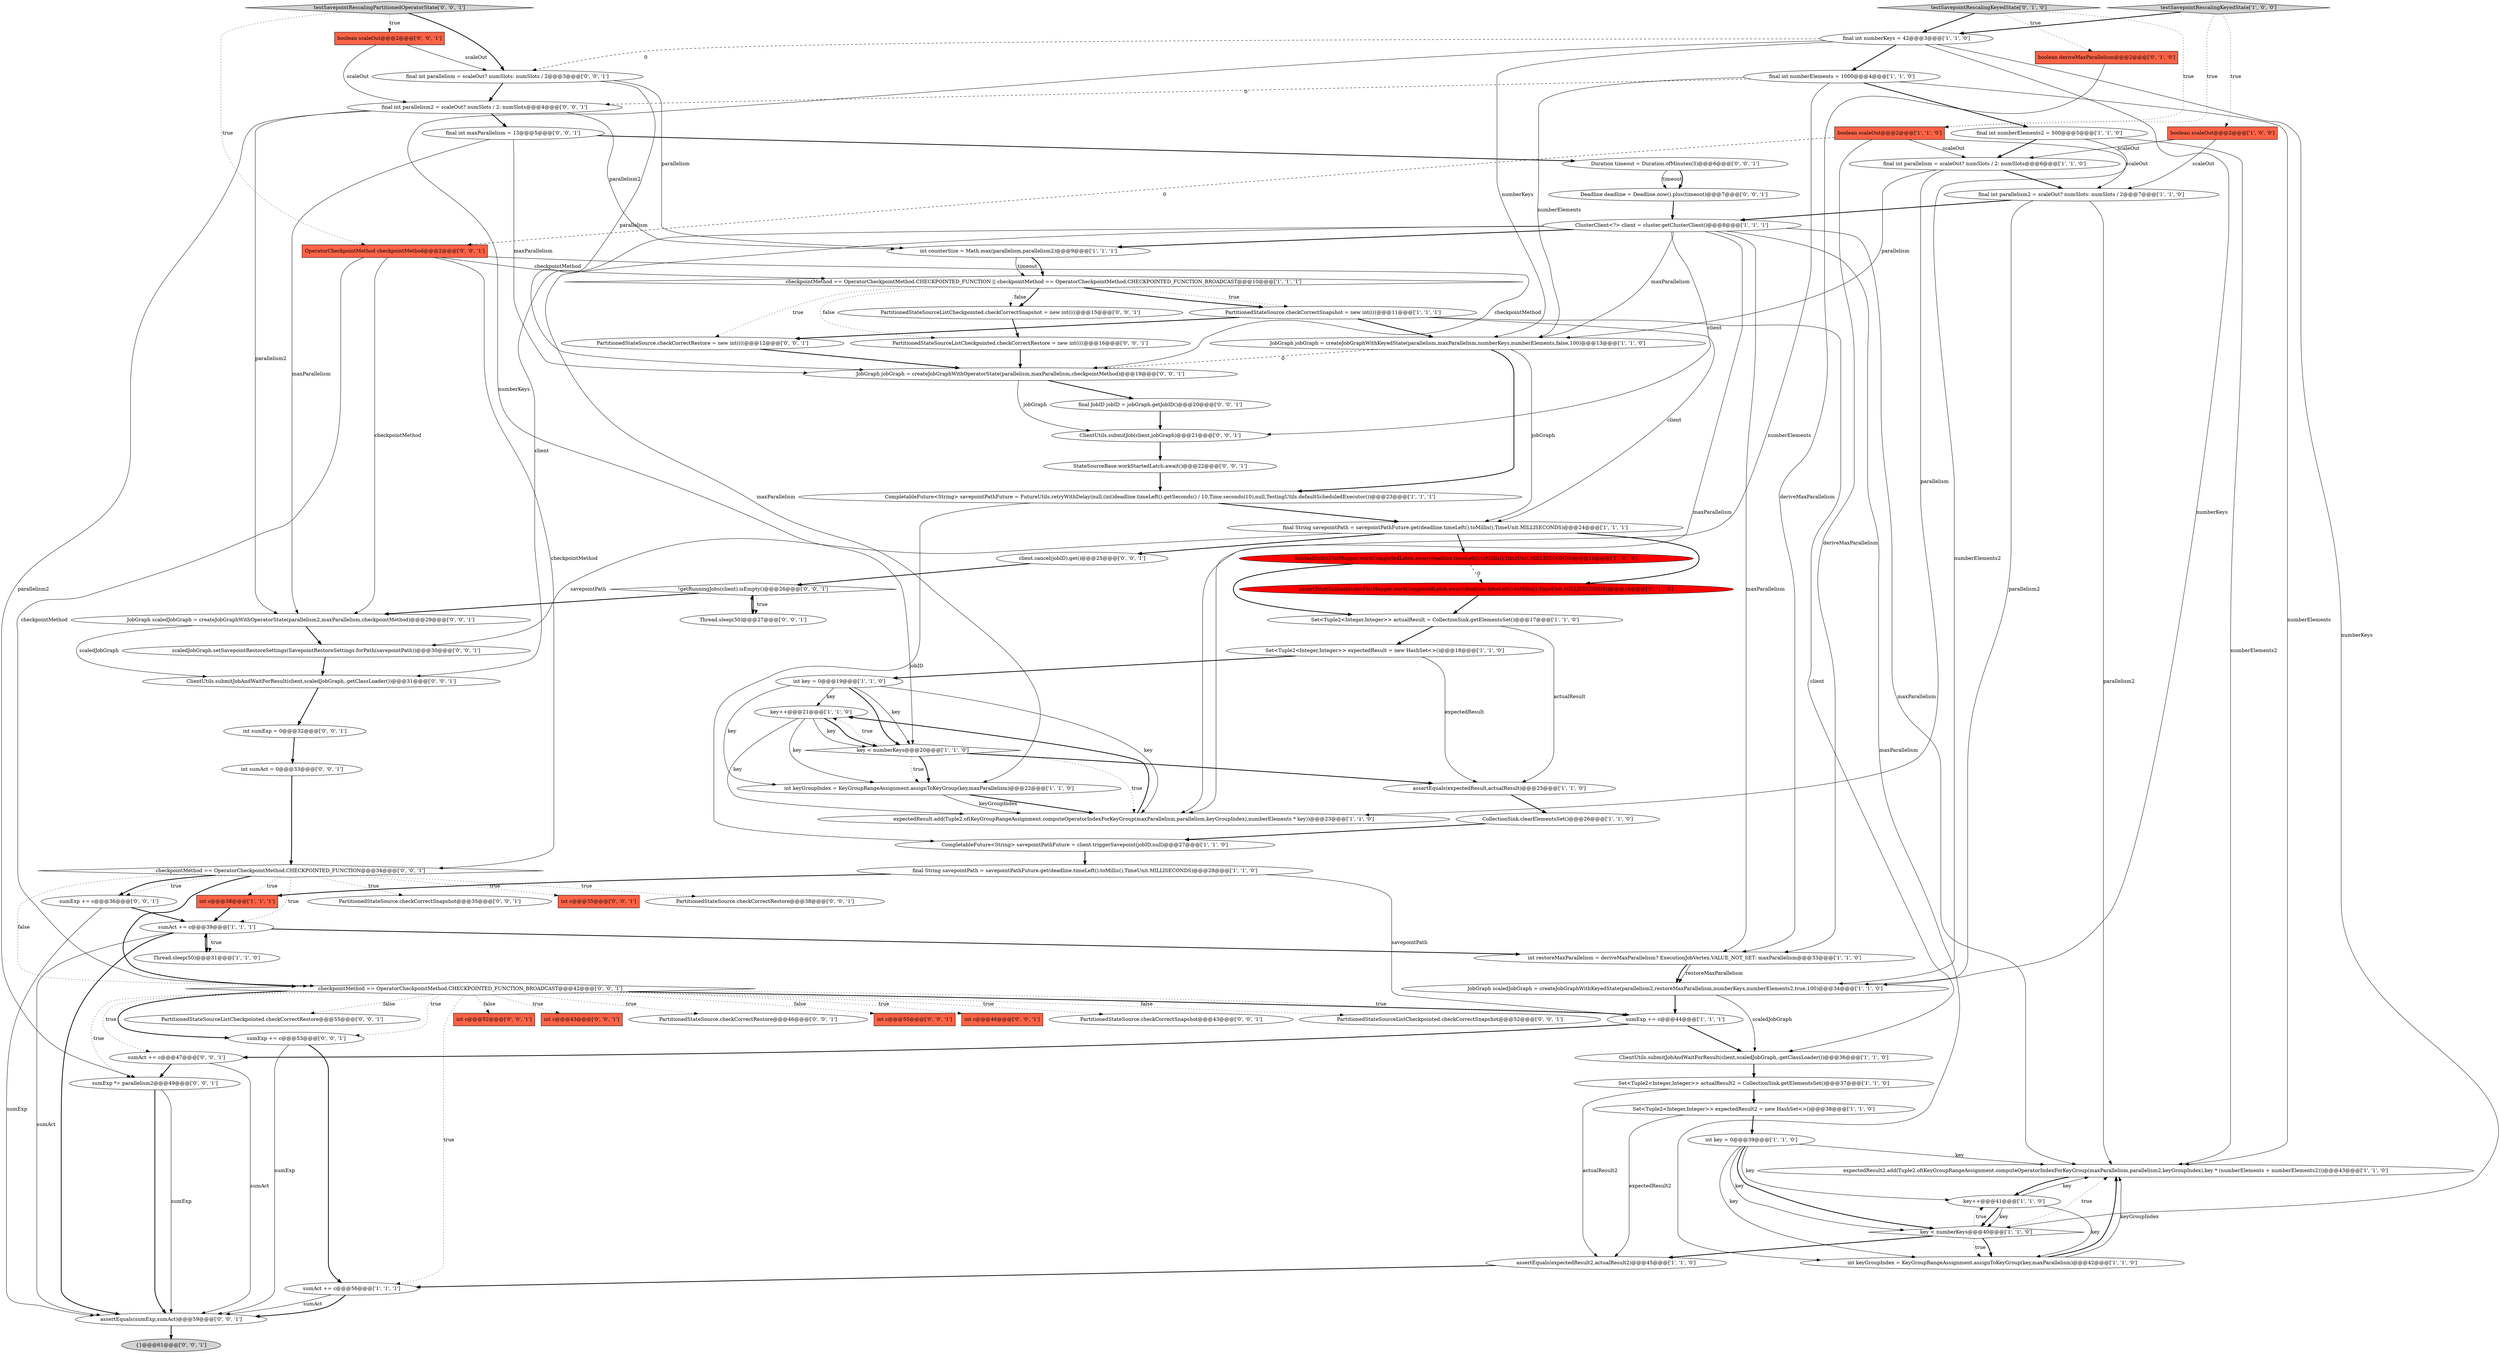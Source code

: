 digraph {
4 [style = filled, label = "Set<Tuple2<Integer,Integer>> expectedResult = new HashSet<>()@@@18@@@['1', '1', '0']", fillcolor = white, shape = ellipse image = "AAA0AAABBB1BBB"];
13 [style = filled, label = "int key = 0@@@39@@@['1', '1', '0']", fillcolor = white, shape = ellipse image = "AAA0AAABBB1BBB"];
7 [style = filled, label = "PartitionedStateSource.checkCorrectSnapshot = new int((((@@@11@@@['1', '1', '1']", fillcolor = white, shape = ellipse image = "AAA0AAABBB1BBB"];
63 [style = filled, label = "sumExp += c@@@36@@@['0', '0', '1']", fillcolor = white, shape = ellipse image = "AAA0AAABBB3BBB"];
72 [style = filled, label = "final JobID jobID = jobGraph.getJobID()@@@20@@@['0', '0', '1']", fillcolor = white, shape = ellipse image = "AAA0AAABBB3BBB"];
87 [style = filled, label = "sumExp *= parallelism2@@@49@@@['0', '0', '1']", fillcolor = white, shape = ellipse image = "AAA0AAABBB3BBB"];
50 [style = filled, label = "int c@@@52@@@['0', '0', '1']", fillcolor = tomato, shape = box image = "AAA0AAABBB3BBB"];
74 [style = filled, label = "PartitionedStateSource.checkCorrectSnapshot@@@35@@@['0', '0', '1']", fillcolor = white, shape = ellipse image = "AAA0AAABBB3BBB"];
78 [style = filled, label = "int c@@@35@@@['0', '0', '1']", fillcolor = tomato, shape = box image = "AAA0AAABBB3BBB"];
6 [style = filled, label = "boolean scaleOut@@@2@@@['1', '0', '0']", fillcolor = tomato, shape = box image = "AAA0AAABBB1BBB"];
26 [style = filled, label = "sumExp += c@@@44@@@['1', '1', '1']", fillcolor = white, shape = ellipse image = "AAA0AAABBB1BBB"];
82 [style = filled, label = "int c@@@43@@@['0', '0', '1']", fillcolor = tomato, shape = box image = "AAA0AAABBB3BBB"];
73 [style = filled, label = "JobGraph jobGraph = createJobGraphWithOperatorState(parallelism,maxParallelism,checkpointMethod)@@@19@@@['0', '0', '1']", fillcolor = white, shape = ellipse image = "AAA0AAABBB3BBB"];
24 [style = filled, label = "boolean scaleOut@@@2@@@['1', '1', '0']", fillcolor = tomato, shape = box image = "AAA0AAABBB1BBB"];
68 [style = filled, label = "final int maxParallelism = 13@@@5@@@['0', '0', '1']", fillcolor = white, shape = ellipse image = "AAA0AAABBB3BBB"];
79 [style = filled, label = "client.cancel(jobID).get()@@@25@@@['0', '0', '1']", fillcolor = white, shape = ellipse image = "AAA0AAABBB3BBB"];
10 [style = filled, label = "assertEquals(expectedResult2,actualResult2)@@@45@@@['1', '1', '0']", fillcolor = white, shape = ellipse image = "AAA0AAABBB1BBB"];
12 [style = filled, label = "sumAct += c@@@39@@@['1', '1', '1']", fillcolor = white, shape = ellipse image = "AAA0AAABBB1BBB"];
43 [style = filled, label = "boolean deriveMaxParallelism@@@2@@@['0', '1', '0']", fillcolor = tomato, shape = box image = "AAA0AAABBB2BBB"];
42 [style = filled, label = "JobGraph jobGraph = createJobGraphWithKeyedState(parallelism,maxParallelism,numberKeys,numberElements,false,100)@@@13@@@['1', '1', '0']", fillcolor = white, shape = ellipse image = "AAA0AAABBB1BBB"];
48 [style = filled, label = "PartitionedStateSource.checkCorrectRestore@@@46@@@['0', '0', '1']", fillcolor = white, shape = ellipse image = "AAA0AAABBB3BBB"];
1 [style = filled, label = "int c@@@38@@@['1', '1', '1']", fillcolor = tomato, shape = box image = "AAA0AAABBB1BBB"];
83 [style = filled, label = "Duration timeout = Duration.ofMinutes(3)@@@6@@@['0', '0', '1']", fillcolor = white, shape = ellipse image = "AAA0AAABBB3BBB"];
22 [style = filled, label = "Set<Tuple2<Integer,Integer>> actualResult2 = CollectionSink.getElementsSet()@@@37@@@['1', '1', '0']", fillcolor = white, shape = ellipse image = "AAA0AAABBB1BBB"];
70 [style = filled, label = "int c@@@55@@@['0', '0', '1']", fillcolor = tomato, shape = box image = "AAA0AAABBB3BBB"];
60 [style = filled, label = "testSavepointRescalingPartitionedOperatorState['0', '0', '1']", fillcolor = lightgray, shape = diamond image = "AAA0AAABBB3BBB"];
84 [style = filled, label = "OperatorCheckpointMethod checkpointMethod@@@2@@@['0', '0', '1']", fillcolor = tomato, shape = box image = "AAA0AAABBB3BBB"];
67 [style = filled, label = "PartitionedStateSourceListCheckpointed.checkCorrectRestore = new int((((@@@16@@@['0', '0', '1']", fillcolor = white, shape = ellipse image = "AAA0AAABBB3BBB"];
65 [style = filled, label = "sumExp += c@@@53@@@['0', '0', '1']", fillcolor = white, shape = ellipse image = "AAA0AAABBB3BBB"];
62 [style = filled, label = "final int parallelism2 = scaleOut? numSlots / 2: numSlots@@@4@@@['0', '0', '1']", fillcolor = white, shape = ellipse image = "AAA0AAABBB3BBB"];
40 [style = filled, label = "final String savepointPath = savepointPathFuture.get(deadline.timeLeft().toMillis(),TimeUnit.MILLISECONDS)@@@28@@@['1', '1', '0']", fillcolor = white, shape = ellipse image = "AAA0AAABBB1BBB"];
5 [style = filled, label = "key++@@@21@@@['1', '1', '0']", fillcolor = white, shape = ellipse image = "AAA0AAABBB1BBB"];
55 [style = filled, label = "int c@@@46@@@['0', '0', '1']", fillcolor = tomato, shape = box image = "AAA0AAABBB3BBB"];
31 [style = filled, label = "JobGraph scaledJobGraph = createJobGraphWithKeyedState(parallelism2,restoreMaxParallelism,numberKeys,numberElements2,true,100)@@@34@@@['1', '1', '0']", fillcolor = white, shape = ellipse image = "AAA0AAABBB1BBB"];
35 [style = filled, label = "CompletableFuture<String> savepointPathFuture = FutureUtils.retryWithDelay(null,(int)deadline.timeLeft().getSeconds() / 10,Time.seconds(10),null,TestingUtils.defaultScheduledExecutor())@@@23@@@['1', '1', '1']", fillcolor = white, shape = ellipse image = "AAA0AAABBB1BBB"];
53 [style = filled, label = "PartitionedStateSource.checkCorrectRestore@@@38@@@['0', '0', '1']", fillcolor = white, shape = ellipse image = "AAA0AAABBB3BBB"];
3 [style = filled, label = "final int numberKeys = 42@@@3@@@['1', '1', '0']", fillcolor = white, shape = ellipse image = "AAA0AAABBB1BBB"];
47 [style = filled, label = "{}@@@61@@@['0', '0', '1']", fillcolor = lightgray, shape = ellipse image = "AAA0AAABBB3BBB"];
75 [style = filled, label = "JobGraph scaledJobGraph = createJobGraphWithOperatorState(parallelism2,maxParallelism,checkpointMethod)@@@29@@@['0', '0', '1']", fillcolor = white, shape = ellipse image = "AAA0AAABBB3BBB"];
17 [style = filled, label = "expectedResult.add(Tuple2.of(KeyGroupRangeAssignment.computeOperatorIndexForKeyGroup(maxParallelism,parallelism,keyGroupIndex),numberElements * key))@@@23@@@['1', '1', '0']", fillcolor = white, shape = ellipse image = "AAA0AAABBB1BBB"];
46 [style = filled, label = "PartitionedStateSource.checkCorrectSnapshot@@@43@@@['0', '0', '1']", fillcolor = white, shape = ellipse image = "AAA0AAABBB3BBB"];
56 [style = filled, label = "assertEquals(sumExp,sumAct)@@@59@@@['0', '0', '1']", fillcolor = white, shape = ellipse image = "AAA0AAABBB3BBB"];
14 [style = filled, label = "Set<Tuple2<Integer,Integer>> actualResult = CollectionSink.getElementsSet()@@@17@@@['1', '1', '0']", fillcolor = white, shape = ellipse image = "AAA0AAABBB1BBB"];
34 [style = filled, label = "checkpointMethod == OperatorCheckpointMethod.CHECKPOINTED_FUNCTION || checkpointMethod == OperatorCheckpointMethod.CHECKPOINTED_FUNCTION_BROADCAST@@@10@@@['1', '1', '1']", fillcolor = white, shape = diamond image = "AAA0AAABBB1BBB"];
33 [style = filled, label = "assertEquals(expectedResult,actualResult)@@@25@@@['1', '1', '0']", fillcolor = white, shape = ellipse image = "AAA0AAABBB1BBB"];
51 [style = filled, label = "!getRunningJobs(client).isEmpty()@@@26@@@['0', '0', '1']", fillcolor = white, shape = diamond image = "AAA0AAABBB3BBB"];
16 [style = filled, label = "int key = 0@@@19@@@['1', '1', '0']", fillcolor = white, shape = ellipse image = "AAA0AAABBB1BBB"];
18 [style = filled, label = "ClientUtils.submitJobAndWaitForResult(client,scaledJobGraph,.getClassLoader())@@@36@@@['1', '1', '0']", fillcolor = white, shape = ellipse image = "AAA0AAABBB1BBB"];
44 [style = filled, label = "testSavepointRescalingKeyedState['0', '1', '0']", fillcolor = lightgray, shape = diamond image = "AAA0AAABBB2BBB"];
59 [style = filled, label = "sumAct += c@@@47@@@['0', '0', '1']", fillcolor = white, shape = ellipse image = "AAA0AAABBB3BBB"];
28 [style = filled, label = "final int numberElements2 = 500@@@5@@@['1', '1', '0']", fillcolor = white, shape = ellipse image = "AAA0AAABBB1BBB"];
2 [style = filled, label = "Set<Tuple2<Integer,Integer>> expectedResult2 = new HashSet<>()@@@38@@@['1', '1', '0']", fillcolor = white, shape = ellipse image = "AAA0AAABBB1BBB"];
85 [style = filled, label = "Thread.sleep(50)@@@27@@@['0', '0', '1']", fillcolor = white, shape = ellipse image = "AAA0AAABBB3BBB"];
20 [style = filled, label = "expectedResult2.add(Tuple2.of(KeyGroupRangeAssignment.computeOperatorIndexForKeyGroup(maxParallelism,parallelism2,keyGroupIndex),key * (numberElements + numberElements2)))@@@43@@@['1', '1', '0']", fillcolor = white, shape = ellipse image = "AAA0AAABBB1BBB"];
80 [style = filled, label = "ClientUtils.submitJob(client,jobGraph)@@@21@@@['0', '0', '1']", fillcolor = white, shape = ellipse image = "AAA0AAABBB3BBB"];
41 [style = filled, label = "int keyGroupIndex = KeyGroupRangeAssignment.assignToKeyGroup(key,maxParallelism)@@@42@@@['1', '1', '0']", fillcolor = white, shape = ellipse image = "AAA0AAABBB1BBB"];
27 [style = filled, label = "final String savepointPath = savepointPathFuture.get(deadline.timeLeft().toMillis(),TimeUnit.MILLISECONDS)@@@24@@@['1', '1', '1']", fillcolor = white, shape = ellipse image = "AAA0AAABBB1BBB"];
58 [style = filled, label = "PartitionedStateSource.checkCorrectRestore = new int((((@@@12@@@['0', '0', '1']", fillcolor = white, shape = ellipse image = "AAA0AAABBB3BBB"];
49 [style = filled, label = "boolean scaleOut@@@2@@@['0', '0', '1']", fillcolor = tomato, shape = box image = "AAA0AAABBB3BBB"];
66 [style = filled, label = "final int parallelism = scaleOut? numSlots: numSlots / 2@@@3@@@['0', '0', '1']", fillcolor = white, shape = ellipse image = "AAA0AAABBB3BBB"];
77 [style = filled, label = "checkpointMethod == OperatorCheckpointMethod.CHECKPOINTED_FUNCTION_BROADCAST@@@42@@@['0', '0', '1']", fillcolor = white, shape = diamond image = "AAA0AAABBB3BBB"];
36 [style = filled, label = "key < numberKeys@@@40@@@['1', '1', '0']", fillcolor = white, shape = diamond image = "AAA0AAABBB1BBB"];
30 [style = filled, label = "int counterSize = Math.max(parallelism,parallelism2)@@@9@@@['1', '1', '1']", fillcolor = white, shape = ellipse image = "AAA0AAABBB1BBB"];
54 [style = filled, label = "StateSourceBase.workStartedLatch.await()@@@22@@@['0', '0', '1']", fillcolor = white, shape = ellipse image = "AAA0AAABBB3BBB"];
8 [style = filled, label = "int keyGroupIndex = KeyGroupRangeAssignment.assignToKeyGroup(key,maxParallelism)@@@22@@@['1', '1', '0']", fillcolor = white, shape = ellipse image = "AAA0AAABBB1BBB"];
81 [style = filled, label = "int sumExp = 0@@@32@@@['0', '0', '1']", fillcolor = white, shape = ellipse image = "AAA0AAABBB3BBB"];
52 [style = filled, label = "ClientUtils.submitJobAndWaitForResult(client,scaledJobGraph,.getClassLoader())@@@31@@@['0', '0', '1']", fillcolor = white, shape = ellipse image = "AAA0AAABBB3BBB"];
11 [style = filled, label = "ClusterClient<?> client = cluster.getClusterClient()@@@8@@@['1', '1', '1']", fillcolor = white, shape = ellipse image = "AAA0AAABBB1BBB"];
64 [style = filled, label = "PartitionedStateSourceListCheckpointed.checkCorrectSnapshot@@@52@@@['0', '0', '1']", fillcolor = white, shape = ellipse image = "AAA0AAABBB3BBB"];
29 [style = filled, label = "Thread.sleep(50)@@@31@@@['1', '1', '0']", fillcolor = white, shape = ellipse image = "AAA0AAABBB1BBB"];
61 [style = filled, label = "PartitionedStateSourceListCheckpointed.checkCorrectSnapshot = new int((((@@@15@@@['0', '0', '1']", fillcolor = white, shape = ellipse image = "AAA0AAABBB3BBB"];
0 [style = filled, label = "final int numberElements = 1000@@@4@@@['1', '1', '0']", fillcolor = white, shape = ellipse image = "AAA0AAABBB1BBB"];
32 [style = filled, label = "key++@@@41@@@['1', '1', '0']", fillcolor = white, shape = ellipse image = "AAA0AAABBB1BBB"];
57 [style = filled, label = "Deadline deadline = Deadline.now().plus(timeout)@@@7@@@['0', '0', '1']", fillcolor = white, shape = ellipse image = "AAA0AAABBB3BBB"];
71 [style = filled, label = "int sumAct = 0@@@33@@@['0', '0', '1']", fillcolor = white, shape = ellipse image = "AAA0AAABBB3BBB"];
21 [style = filled, label = "int restoreMaxParallelism = deriveMaxParallelism? ExecutionJobVertex.VALUE_NOT_SET: maxParallelism@@@33@@@['1', '1', '0']", fillcolor = white, shape = ellipse image = "AAA0AAABBB1BBB"];
45 [style = filled, label = "assertTrue(SubtaskIndexFlatMapper.workCompletedLatch.await(deadline.timeLeft().toMillis(),TimeUnit.MILLISECONDS))@@@16@@@['0', '1', '0']", fillcolor = red, shape = ellipse image = "AAA1AAABBB2BBB"];
38 [style = filled, label = "SubtaskIndexFlatMapper.workCompletedLatch.await(deadline.timeLeft().toMillis(),TimeUnit.MILLISECONDS)@@@16@@@['1', '0', '0']", fillcolor = red, shape = ellipse image = "AAA1AAABBB1BBB"];
15 [style = filled, label = "sumAct += c@@@56@@@['1', '1', '1']", fillcolor = white, shape = ellipse image = "AAA0AAABBB1BBB"];
39 [style = filled, label = "final int parallelism2 = scaleOut? numSlots: numSlots / 2@@@7@@@['1', '1', '0']", fillcolor = white, shape = ellipse image = "AAA0AAABBB1BBB"];
37 [style = filled, label = "final int parallelism = scaleOut? numSlots / 2: numSlots@@@6@@@['1', '1', '0']", fillcolor = white, shape = ellipse image = "AAA0AAABBB1BBB"];
86 [style = filled, label = "PartitionedStateSourceListCheckpointed.checkCorrectRestore@@@55@@@['0', '0', '1']", fillcolor = white, shape = ellipse image = "AAA0AAABBB3BBB"];
19 [style = filled, label = "CompletableFuture<String> savepointPathFuture = client.triggerSavepoint(jobID,null)@@@27@@@['1', '1', '0']", fillcolor = white, shape = ellipse image = "AAA0AAABBB1BBB"];
76 [style = filled, label = "checkpointMethod == OperatorCheckpointMethod.CHECKPOINTED_FUNCTION@@@34@@@['0', '0', '1']", fillcolor = white, shape = diamond image = "AAA0AAABBB3BBB"];
9 [style = filled, label = "testSavepointRescalingKeyedState['1', '0', '0']", fillcolor = lightgray, shape = diamond image = "AAA0AAABBB1BBB"];
25 [style = filled, label = "key < numberKeys@@@20@@@['1', '1', '0']", fillcolor = white, shape = diamond image = "AAA0AAABBB1BBB"];
23 [style = filled, label = "CollectionSink.clearElementsSet()@@@26@@@['1', '1', '0']", fillcolor = white, shape = ellipse image = "AAA0AAABBB1BBB"];
69 [style = filled, label = "scaledJobGraph.setSavepointRestoreSettings(SavepointRestoreSettings.forPath(savepointPath))@@@30@@@['0', '0', '1']", fillcolor = white, shape = ellipse image = "AAA0AAABBB3BBB"];
66->30 [style = solid, label="parallelism"];
27->38 [style = bold, label=""];
34->61 [style = bold, label=""];
76->63 [style = dotted, label="true"];
3->42 [style = solid, label="numberKeys"];
25->33 [style = bold, label=""];
16->17 [style = solid, label="key"];
13->41 [style = solid, label="key"];
77->82 [style = dotted, label="true"];
77->86 [style = dotted, label="false"];
66->62 [style = bold, label=""];
44->24 [style = dotted, label="true"];
34->67 [style = dotted, label="false"];
41->20 [style = bold, label=""];
5->25 [style = solid, label="key"];
87->56 [style = solid, label="sumExp"];
58->73 [style = bold, label=""];
11->17 [style = solid, label="maxParallelism"];
56->47 [style = bold, label=""];
36->20 [style = dotted, label="true"];
16->5 [style = solid, label="key"];
72->80 [style = bold, label=""];
66->73 [style = solid, label="parallelism"];
76->77 [style = dotted, label="false"];
18->22 [style = bold, label=""];
21->31 [style = bold, label=""];
79->51 [style = bold, label=""];
84->34 [style = solid, label="checkpointMethod"];
13->20 [style = solid, label="key"];
3->66 [style = dashed, label="0"];
11->21 [style = solid, label="maxParallelism"];
13->36 [style = bold, label=""];
27->45 [style = bold, label=""];
34->61 [style = dotted, label="false"];
41->20 [style = solid, label="keyGroupIndex"];
1->12 [style = bold, label=""];
77->65 [style = dotted, label="true"];
68->75 [style = solid, label="maxParallelism"];
76->78 [style = dotted, label="true"];
2->10 [style = solid, label="expectedResult2"];
11->42 [style = solid, label="maxParallelism"];
28->20 [style = solid, label="numberElements2"];
3->31 [style = solid, label="numberKeys"];
42->27 [style = solid, label="jobGraph"];
4->16 [style = bold, label=""];
60->66 [style = bold, label=""];
77->64 [style = dotted, label="false"];
16->8 [style = solid, label="key"];
28->31 [style = solid, label="numberElements2"];
17->5 [style = bold, label=""];
28->37 [style = bold, label=""];
77->59 [style = dotted, label="true"];
0->17 [style = solid, label="numberElements"];
7->27 [style = solid, label="client"];
36->41 [style = bold, label=""];
44->43 [style = dotted, label="true"];
12->21 [style = bold, label=""];
43->21 [style = solid, label="deriveMaxParallelism"];
44->3 [style = bold, label=""];
77->46 [style = dotted, label="true"];
24->21 [style = solid, label="deriveMaxParallelism"];
24->39 [style = solid, label="scaleOut"];
68->83 [style = bold, label=""];
30->34 [style = bold, label=""];
75->69 [style = bold, label=""];
84->75 [style = solid, label="checkpointMethod"];
62->75 [style = solid, label="parallelism2"];
34->7 [style = dotted, label="true"];
67->73 [style = bold, label=""];
32->36 [style = solid, label="key"];
51->75 [style = bold, label=""];
3->0 [style = bold, label=""];
5->25 [style = bold, label=""];
51->85 [style = bold, label=""];
60->84 [style = dotted, label="true"];
33->23 [style = bold, label=""];
8->17 [style = bold, label=""];
25->5 [style = dotted, label="true"];
9->24 [style = dotted, label="true"];
45->14 [style = bold, label=""];
59->56 [style = solid, label="sumAct"];
12->29 [style = bold, label=""];
76->53 [style = dotted, label="true"];
24->37 [style = solid, label="scaleOut"];
52->81 [style = bold, label=""];
5->8 [style = solid, label="key"];
7->42 [style = bold, label=""];
24->84 [style = dashed, label="0"];
32->36 [style = bold, label=""];
42->73 [style = dashed, label="0"];
62->68 [style = bold, label=""];
11->41 [style = solid, label="maxParallelism"];
7->18 [style = solid, label="client"];
77->65 [style = bold, label=""];
11->8 [style = solid, label="maxParallelism"];
11->30 [style = bold, label=""];
25->8 [style = dotted, label="true"];
65->15 [style = bold, label=""];
14->4 [style = bold, label=""];
54->35 [style = bold, label=""];
22->2 [style = bold, label=""];
73->80 [style = solid, label="jobGraph"];
51->85 [style = dotted, label="true"];
31->18 [style = solid, label="scaledJobGraph"];
49->62 [style = solid, label="scaleOut"];
76->74 [style = dotted, label="true"];
13->36 [style = solid, label="key"];
49->66 [style = solid, label="scaleOut"];
77->55 [style = dotted, label="true"];
36->32 [style = dotted, label="true"];
39->20 [style = solid, label="parallelism2"];
11->20 [style = solid, label="maxParallelism"];
11->52 [style = solid, label="client"];
27->69 [style = solid, label="savepointPath"];
6->37 [style = solid, label="scaleOut"];
77->15 [style = dotted, label="true"];
62->30 [style = solid, label="parallelism2"];
57->11 [style = bold, label=""];
71->76 [style = bold, label=""];
63->12 [style = bold, label=""];
31->26 [style = bold, label=""];
0->62 [style = dashed, label="0"];
77->26 [style = bold, label=""];
0->42 [style = solid, label="numberElements"];
85->51 [style = bold, label=""];
12->56 [style = bold, label=""];
39->31 [style = solid, label="parallelism2"];
23->19 [style = bold, label=""];
73->72 [style = bold, label=""];
9->3 [style = bold, label=""];
59->87 [style = bold, label=""];
35->19 [style = solid, label="jobID"];
19->40 [style = bold, label=""];
26->59 [style = bold, label=""];
15->56 [style = bold, label=""];
37->39 [style = bold, label=""];
8->17 [style = solid, label="keyGroupIndex"];
13->32 [style = solid, label="key"];
61->67 [style = bold, label=""];
65->56 [style = solid, label="sumExp"];
36->10 [style = bold, label=""];
12->56 [style = solid, label="sumAct"];
36->41 [style = dotted, label="true"];
0->20 [style = solid, label="numberElements"];
5->17 [style = solid, label="key"];
35->27 [style = bold, label=""];
10->15 [style = bold, label=""];
7->58 [style = bold, label=""];
12->29 [style = dotted, label="true"];
14->33 [style = solid, label="actualResult"];
77->70 [style = dotted, label="false"];
76->77 [style = bold, label=""];
15->56 [style = solid, label="sumAct"];
84->77 [style = solid, label="checkpointMethod"];
34->7 [style = bold, label=""];
20->32 [style = bold, label=""];
16->25 [style = bold, label=""];
22->10 [style = solid, label="actualResult2"];
76->12 [style = dotted, label="true"];
0->28 [style = bold, label=""];
34->58 [style = dotted, label="true"];
9->6 [style = dotted, label="true"];
39->11 [style = bold, label=""];
84->76 [style = solid, label="checkpointMethod"];
11->80 [style = solid, label="client"];
62->87 [style = solid, label="parallelism2"];
38->14 [style = bold, label=""];
87->56 [style = bold, label=""];
40->26 [style = solid, label="savepointPath"];
42->35 [style = bold, label=""];
2->13 [style = bold, label=""];
77->26 [style = dotted, label="true"];
21->31 [style = solid, label="restoreMaxParallelism"];
68->73 [style = solid, label="maxParallelism"];
3->36 [style = solid, label="numberKeys"];
84->73 [style = solid, label="checkpointMethod"];
40->1 [style = bold, label=""];
77->48 [style = dotted, label="true"];
60->49 [style = dotted, label="true"];
29->12 [style = bold, label=""];
3->25 [style = solid, label="numberKeys"];
32->41 [style = solid, label="key"];
30->34 [style = solid, label="timeout"];
80->54 [style = bold, label=""];
27->79 [style = bold, label=""];
25->17 [style = dotted, label="true"];
4->33 [style = solid, label="expectedResult"];
16->25 [style = solid, label="key"];
83->57 [style = solid, label="timeout"];
37->42 [style = solid, label="parallelism"];
32->20 [style = solid, label="key"];
25->8 [style = bold, label=""];
77->87 [style = dotted, label="true"];
83->57 [style = bold, label=""];
38->45 [style = dashed, label="0"];
37->17 [style = solid, label="parallelism"];
75->52 [style = solid, label="scaledJobGraph"];
69->52 [style = bold, label=""];
81->71 [style = bold, label=""];
6->39 [style = solid, label="scaleOut"];
76->63 [style = bold, label=""];
77->50 [style = dotted, label="false"];
63->56 [style = solid, label="sumExp"];
26->18 [style = bold, label=""];
76->1 [style = dotted, label="true"];
}
